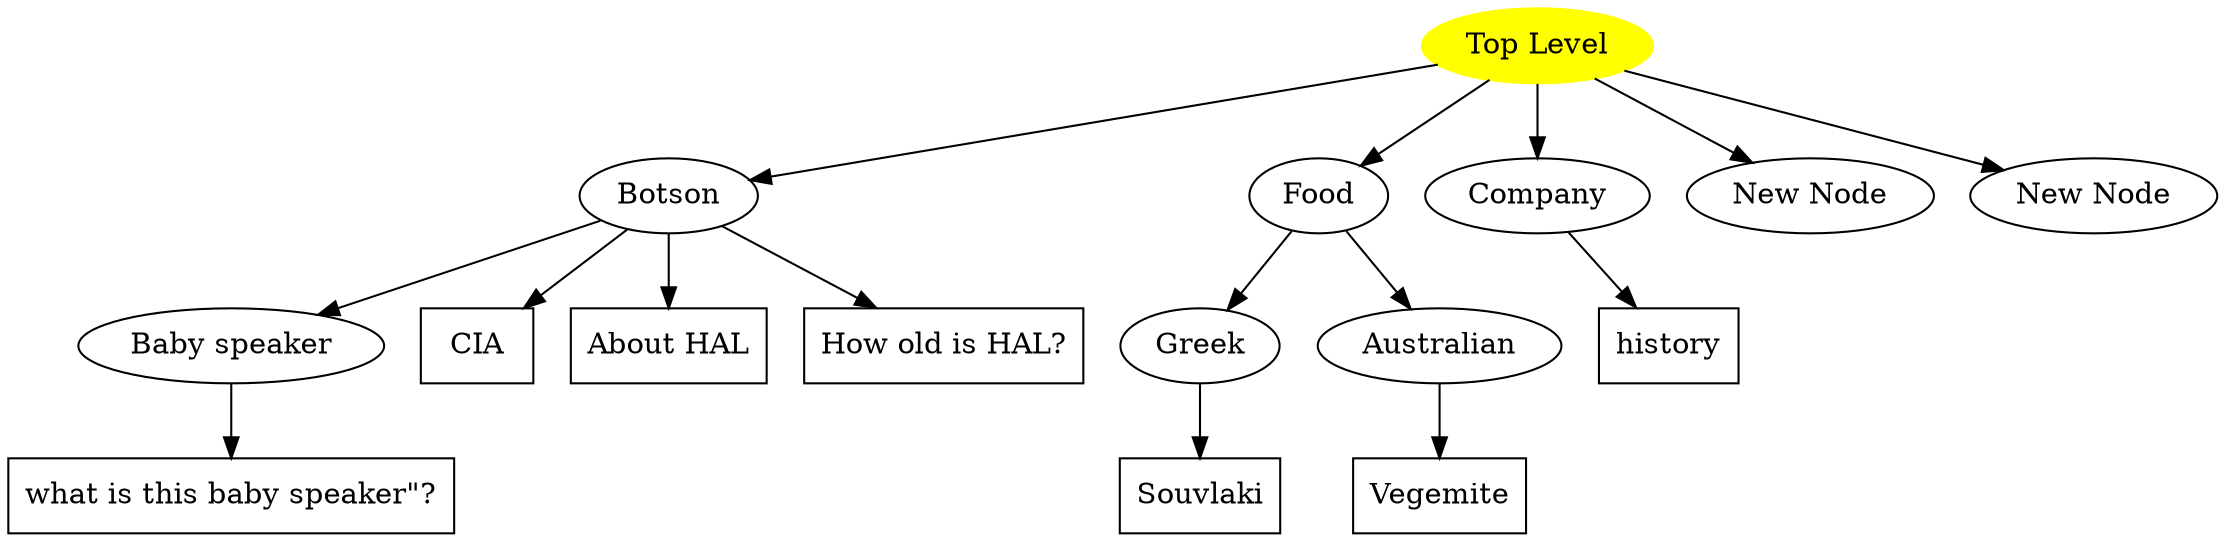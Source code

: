 digraph node_1 {
node_1 [label="Top Level",URL="Index.html?perform=ClassSubView&sub_class=1",color=yellow,style=filled];
node_1 -> node_2;
node_2 [label="Botson",URL="Index.html?perform=ClassSubView&sub_class=2"];
node_2 -> node_8;
node_8 [label="Baby speaker",URL="Index.html?perform=ClassSubView&sub_class=8"];
thread_7 [label="what is this baby speaker\"?",shape=box,URL="Index.html?perform=ScriptSubView&sub_script=7"];
node_8 -> thread_7;
thread_1 [label="CIA",shape=box,URL="Index.html?perform=ScriptSubView&sub_script=1"];
node_2 -> thread_1;
thread_3 [label="About HAL",shape=box,URL="Index.html?perform=ScriptSubView&sub_script=3"];
node_2 -> thread_3;
thread_6 [label="How old is HAL?",shape=box,URL="Index.html?perform=ScriptSubView&sub_script=6"];
node_2 -> thread_6;
node_1 -> node_3;
node_3 [label="Food",URL="Index.html?perform=ClassSubView&sub_class=3"];
node_3 -> node_4;
node_4 [label="Greek",URL="Index.html?perform=ClassSubView&sub_class=4"];
thread_2 [label="Souvlaki",shape=box,URL="Index.html?perform=ScriptSubView&sub_script=2"];
node_4 -> thread_2;
node_3 -> node_6;
node_6 [label="Australian",URL="Index.html?perform=ClassSubView&sub_class=6"];
thread_5 [label="Vegemite",shape=box,URL="Index.html?perform=ScriptSubView&sub_script=5"];
node_6 -> thread_5;
node_1 -> node_5;
node_5 [label="Company",URL="Index.html?perform=ClassSubView&sub_class=5"];
thread_4 [label="history",shape=box,URL="Index.html?perform=ScriptSubView&sub_script=4"];
node_5 -> thread_4;
node_1 -> node_7;
node_7 [label="New Node",URL="Index.html?perform=ClassSubView&sub_class=7"];
node_1 -> node_9;
node_9 [label="New Node",URL="Index.html?perform=ClassSubView&sub_class=9"];
}
